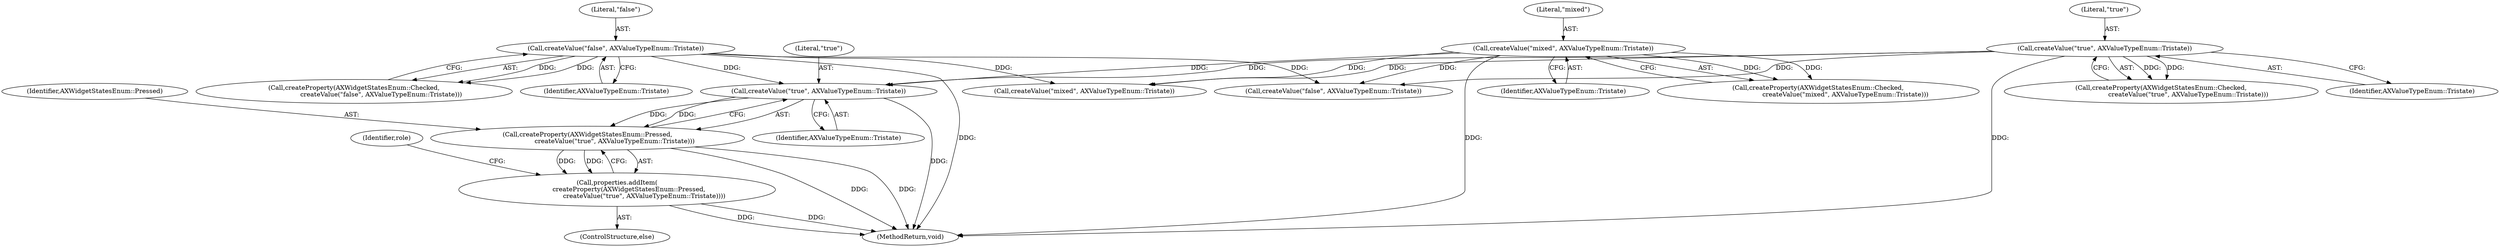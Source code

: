 digraph "0_Chrome_d27468a832d5316884bd02f459cbf493697fd7e1_32@API" {
"1000204" [label="(Call,createValue(\"true\", AXValueTypeEnum::Tristate))"];
"1000123" [label="(Call,createValue(\"false\", AXValueTypeEnum::Tristate))"];
"1000139" [label="(Call,createValue(\"mixed\", AXValueTypeEnum::Tristate))"];
"1000131" [label="(Call,createValue(\"true\", AXValueTypeEnum::Tristate))"];
"1000202" [label="(Call,createProperty(AXWidgetStatesEnum::Pressed,\n                           createValue(\"true\", AXValueTypeEnum::Tristate)))"];
"1000201" [label="(Call,properties.addItem(\n            createProperty(AXWidgetStatesEnum::Pressed,\n                           createValue(\"true\", AXValueTypeEnum::Tristate))))"];
"1000123" [label="(Call,createValue(\"false\", AXValueTypeEnum::Tristate))"];
"1000180" [label="(Call,createValue(\"false\", AXValueTypeEnum::Tristate))"];
"1000121" [label="(Call,createProperty(AXWidgetStatesEnum::Checked,\n                           createValue(\"false\", AXValueTypeEnum::Tristate)))"];
"1000209" [label="(Identifier,role)"];
"1000129" [label="(Call,createProperty(AXWidgetStatesEnum::Checked,\n                           createValue(\"true\", AXValueTypeEnum::Tristate)))"];
"1000205" [label="(Literal,\"true\")"];
"1000200" [label="(ControlStructure,else)"];
"1000124" [label="(Literal,\"false\")"];
"1000125" [label="(Identifier,AXValueTypeEnum::Tristate)"];
"1000206" [label="(Identifier,AXValueTypeEnum::Tristate)"];
"1000137" [label="(Call,createProperty(AXWidgetStatesEnum::Checked,\n                           createValue(\"mixed\", AXValueTypeEnum::Tristate)))"];
"1000133" [label="(Identifier,AXValueTypeEnum::Tristate)"];
"1000202" [label="(Call,createProperty(AXWidgetStatesEnum::Pressed,\n                           createValue(\"true\", AXValueTypeEnum::Tristate)))"];
"1000225" [label="(MethodReturn,void)"];
"1000140" [label="(Literal,\"mixed\")"];
"1000204" [label="(Call,createValue(\"true\", AXValueTypeEnum::Tristate))"];
"1000203" [label="(Identifier,AXWidgetStatesEnum::Pressed)"];
"1000141" [label="(Identifier,AXValueTypeEnum::Tristate)"];
"1000139" [label="(Call,createValue(\"mixed\", AXValueTypeEnum::Tristate))"];
"1000201" [label="(Call,properties.addItem(\n            createProperty(AXWidgetStatesEnum::Pressed,\n                           createValue(\"true\", AXValueTypeEnum::Tristate))))"];
"1000132" [label="(Literal,\"true\")"];
"1000197" [label="(Call,createValue(\"mixed\", AXValueTypeEnum::Tristate))"];
"1000131" [label="(Call,createValue(\"true\", AXValueTypeEnum::Tristate))"];
"1000204" -> "1000202"  [label="AST: "];
"1000204" -> "1000206"  [label="CFG: "];
"1000205" -> "1000204"  [label="AST: "];
"1000206" -> "1000204"  [label="AST: "];
"1000202" -> "1000204"  [label="CFG: "];
"1000204" -> "1000225"  [label="DDG: "];
"1000204" -> "1000202"  [label="DDG: "];
"1000204" -> "1000202"  [label="DDG: "];
"1000123" -> "1000204"  [label="DDG: "];
"1000139" -> "1000204"  [label="DDG: "];
"1000131" -> "1000204"  [label="DDG: "];
"1000123" -> "1000121"  [label="AST: "];
"1000123" -> "1000125"  [label="CFG: "];
"1000124" -> "1000123"  [label="AST: "];
"1000125" -> "1000123"  [label="AST: "];
"1000121" -> "1000123"  [label="CFG: "];
"1000123" -> "1000225"  [label="DDG: "];
"1000123" -> "1000121"  [label="DDG: "];
"1000123" -> "1000121"  [label="DDG: "];
"1000123" -> "1000180"  [label="DDG: "];
"1000123" -> "1000197"  [label="DDG: "];
"1000139" -> "1000137"  [label="AST: "];
"1000139" -> "1000141"  [label="CFG: "];
"1000140" -> "1000139"  [label="AST: "];
"1000141" -> "1000139"  [label="AST: "];
"1000137" -> "1000139"  [label="CFG: "];
"1000139" -> "1000225"  [label="DDG: "];
"1000139" -> "1000137"  [label="DDG: "];
"1000139" -> "1000137"  [label="DDG: "];
"1000139" -> "1000180"  [label="DDG: "];
"1000139" -> "1000197"  [label="DDG: "];
"1000131" -> "1000129"  [label="AST: "];
"1000131" -> "1000133"  [label="CFG: "];
"1000132" -> "1000131"  [label="AST: "];
"1000133" -> "1000131"  [label="AST: "];
"1000129" -> "1000131"  [label="CFG: "];
"1000131" -> "1000225"  [label="DDG: "];
"1000131" -> "1000129"  [label="DDG: "];
"1000131" -> "1000129"  [label="DDG: "];
"1000131" -> "1000180"  [label="DDG: "];
"1000131" -> "1000197"  [label="DDG: "];
"1000202" -> "1000201"  [label="AST: "];
"1000203" -> "1000202"  [label="AST: "];
"1000201" -> "1000202"  [label="CFG: "];
"1000202" -> "1000225"  [label="DDG: "];
"1000202" -> "1000225"  [label="DDG: "];
"1000202" -> "1000201"  [label="DDG: "];
"1000202" -> "1000201"  [label="DDG: "];
"1000201" -> "1000200"  [label="AST: "];
"1000209" -> "1000201"  [label="CFG: "];
"1000201" -> "1000225"  [label="DDG: "];
"1000201" -> "1000225"  [label="DDG: "];
}
